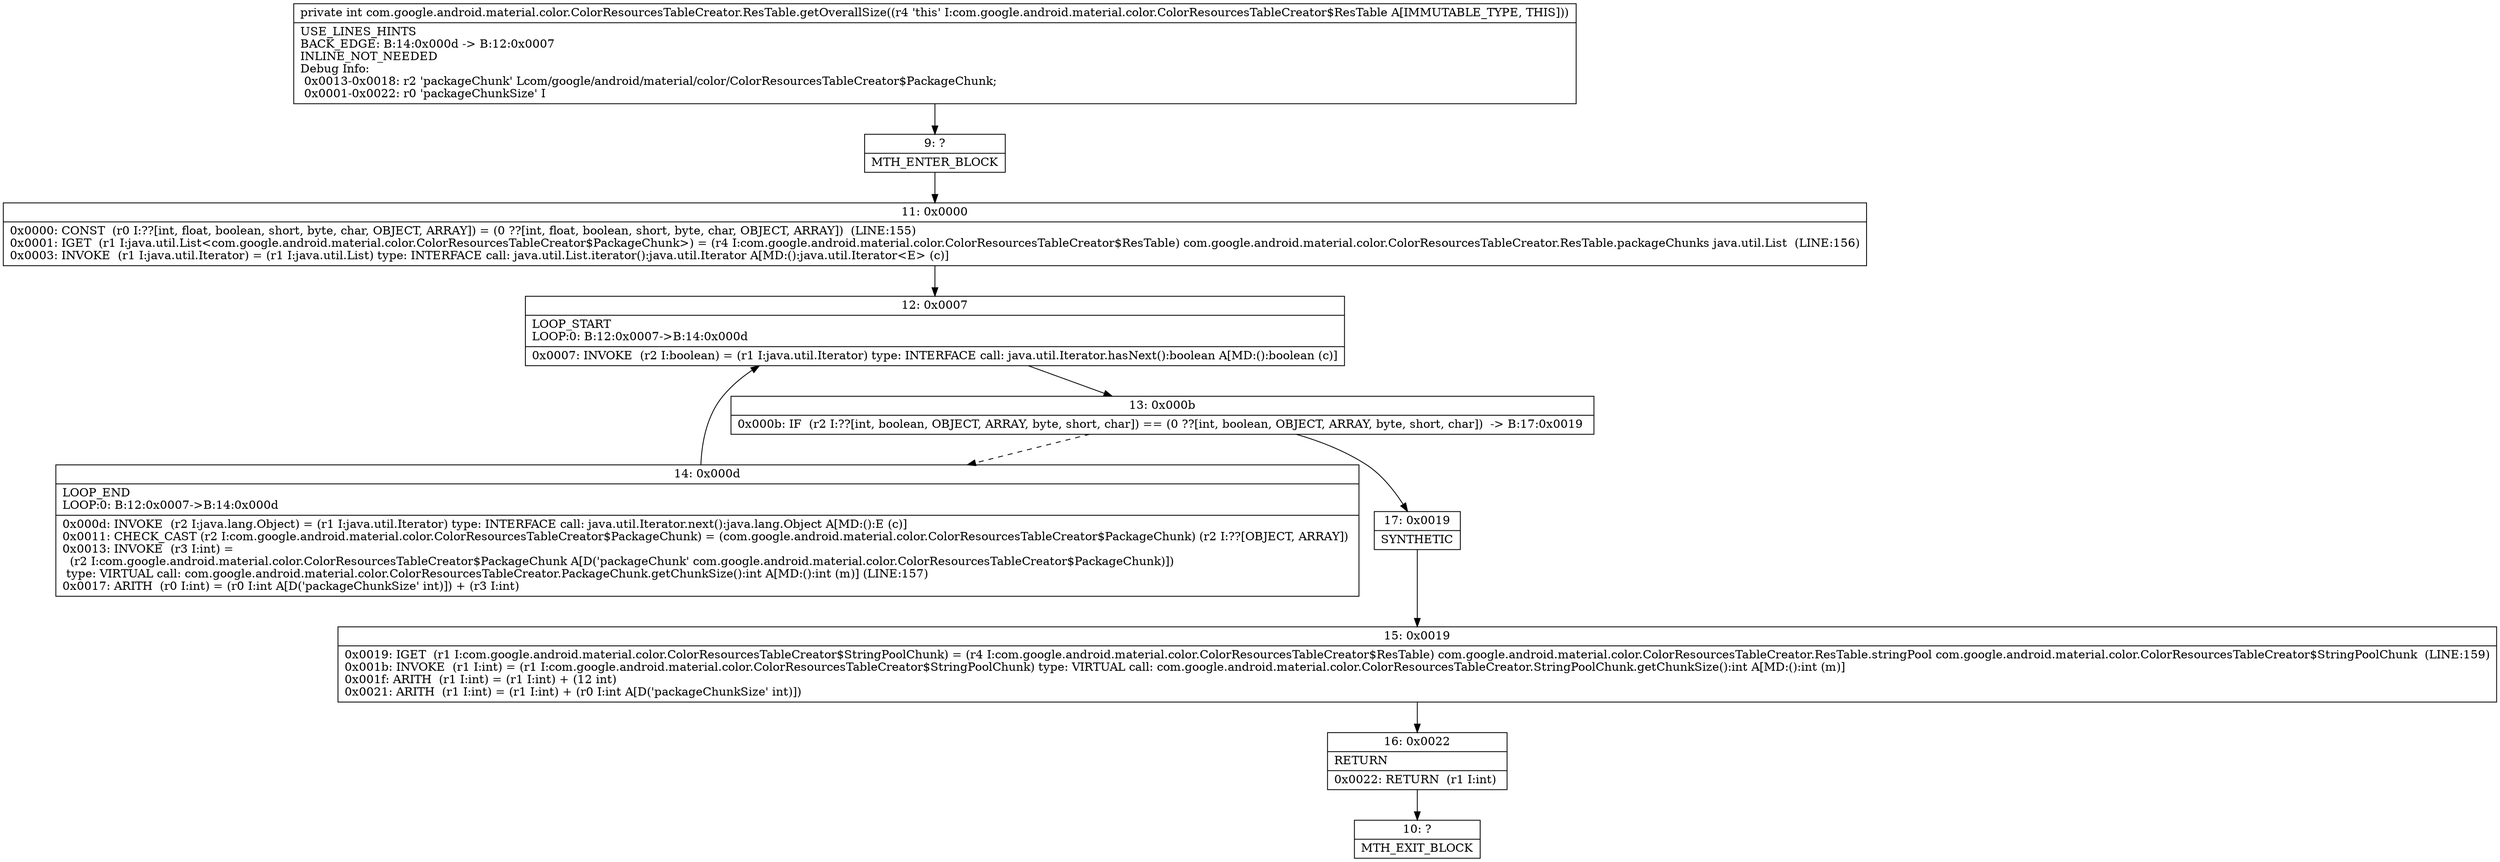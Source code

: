 digraph "CFG forcom.google.android.material.color.ColorResourcesTableCreator.ResTable.getOverallSize()I" {
Node_9 [shape=record,label="{9\:\ ?|MTH_ENTER_BLOCK\l}"];
Node_11 [shape=record,label="{11\:\ 0x0000|0x0000: CONST  (r0 I:??[int, float, boolean, short, byte, char, OBJECT, ARRAY]) = (0 ??[int, float, boolean, short, byte, char, OBJECT, ARRAY])  (LINE:155)\l0x0001: IGET  (r1 I:java.util.List\<com.google.android.material.color.ColorResourcesTableCreator$PackageChunk\>) = (r4 I:com.google.android.material.color.ColorResourcesTableCreator$ResTable) com.google.android.material.color.ColorResourcesTableCreator.ResTable.packageChunks java.util.List  (LINE:156)\l0x0003: INVOKE  (r1 I:java.util.Iterator) = (r1 I:java.util.List) type: INTERFACE call: java.util.List.iterator():java.util.Iterator A[MD:():java.util.Iterator\<E\> (c)]\l}"];
Node_12 [shape=record,label="{12\:\ 0x0007|LOOP_START\lLOOP:0: B:12:0x0007\-\>B:14:0x000d\l|0x0007: INVOKE  (r2 I:boolean) = (r1 I:java.util.Iterator) type: INTERFACE call: java.util.Iterator.hasNext():boolean A[MD:():boolean (c)]\l}"];
Node_13 [shape=record,label="{13\:\ 0x000b|0x000b: IF  (r2 I:??[int, boolean, OBJECT, ARRAY, byte, short, char]) == (0 ??[int, boolean, OBJECT, ARRAY, byte, short, char])  \-\> B:17:0x0019 \l}"];
Node_14 [shape=record,label="{14\:\ 0x000d|LOOP_END\lLOOP:0: B:12:0x0007\-\>B:14:0x000d\l|0x000d: INVOKE  (r2 I:java.lang.Object) = (r1 I:java.util.Iterator) type: INTERFACE call: java.util.Iterator.next():java.lang.Object A[MD:():E (c)]\l0x0011: CHECK_CAST (r2 I:com.google.android.material.color.ColorResourcesTableCreator$PackageChunk) = (com.google.android.material.color.ColorResourcesTableCreator$PackageChunk) (r2 I:??[OBJECT, ARRAY]) \l0x0013: INVOKE  (r3 I:int) = \l  (r2 I:com.google.android.material.color.ColorResourcesTableCreator$PackageChunk A[D('packageChunk' com.google.android.material.color.ColorResourcesTableCreator$PackageChunk)])\l type: VIRTUAL call: com.google.android.material.color.ColorResourcesTableCreator.PackageChunk.getChunkSize():int A[MD:():int (m)] (LINE:157)\l0x0017: ARITH  (r0 I:int) = (r0 I:int A[D('packageChunkSize' int)]) + (r3 I:int) \l}"];
Node_17 [shape=record,label="{17\:\ 0x0019|SYNTHETIC\l}"];
Node_15 [shape=record,label="{15\:\ 0x0019|0x0019: IGET  (r1 I:com.google.android.material.color.ColorResourcesTableCreator$StringPoolChunk) = (r4 I:com.google.android.material.color.ColorResourcesTableCreator$ResTable) com.google.android.material.color.ColorResourcesTableCreator.ResTable.stringPool com.google.android.material.color.ColorResourcesTableCreator$StringPoolChunk  (LINE:159)\l0x001b: INVOKE  (r1 I:int) = (r1 I:com.google.android.material.color.ColorResourcesTableCreator$StringPoolChunk) type: VIRTUAL call: com.google.android.material.color.ColorResourcesTableCreator.StringPoolChunk.getChunkSize():int A[MD:():int (m)]\l0x001f: ARITH  (r1 I:int) = (r1 I:int) + (12 int) \l0x0021: ARITH  (r1 I:int) = (r1 I:int) + (r0 I:int A[D('packageChunkSize' int)]) \l}"];
Node_16 [shape=record,label="{16\:\ 0x0022|RETURN\l|0x0022: RETURN  (r1 I:int) \l}"];
Node_10 [shape=record,label="{10\:\ ?|MTH_EXIT_BLOCK\l}"];
MethodNode[shape=record,label="{private int com.google.android.material.color.ColorResourcesTableCreator.ResTable.getOverallSize((r4 'this' I:com.google.android.material.color.ColorResourcesTableCreator$ResTable A[IMMUTABLE_TYPE, THIS]))  | USE_LINES_HINTS\lBACK_EDGE: B:14:0x000d \-\> B:12:0x0007\lINLINE_NOT_NEEDED\lDebug Info:\l  0x0013\-0x0018: r2 'packageChunk' Lcom\/google\/android\/material\/color\/ColorResourcesTableCreator$PackageChunk;\l  0x0001\-0x0022: r0 'packageChunkSize' I\l}"];
MethodNode -> Node_9;Node_9 -> Node_11;
Node_11 -> Node_12;
Node_12 -> Node_13;
Node_13 -> Node_14[style=dashed];
Node_13 -> Node_17;
Node_14 -> Node_12;
Node_17 -> Node_15;
Node_15 -> Node_16;
Node_16 -> Node_10;
}

